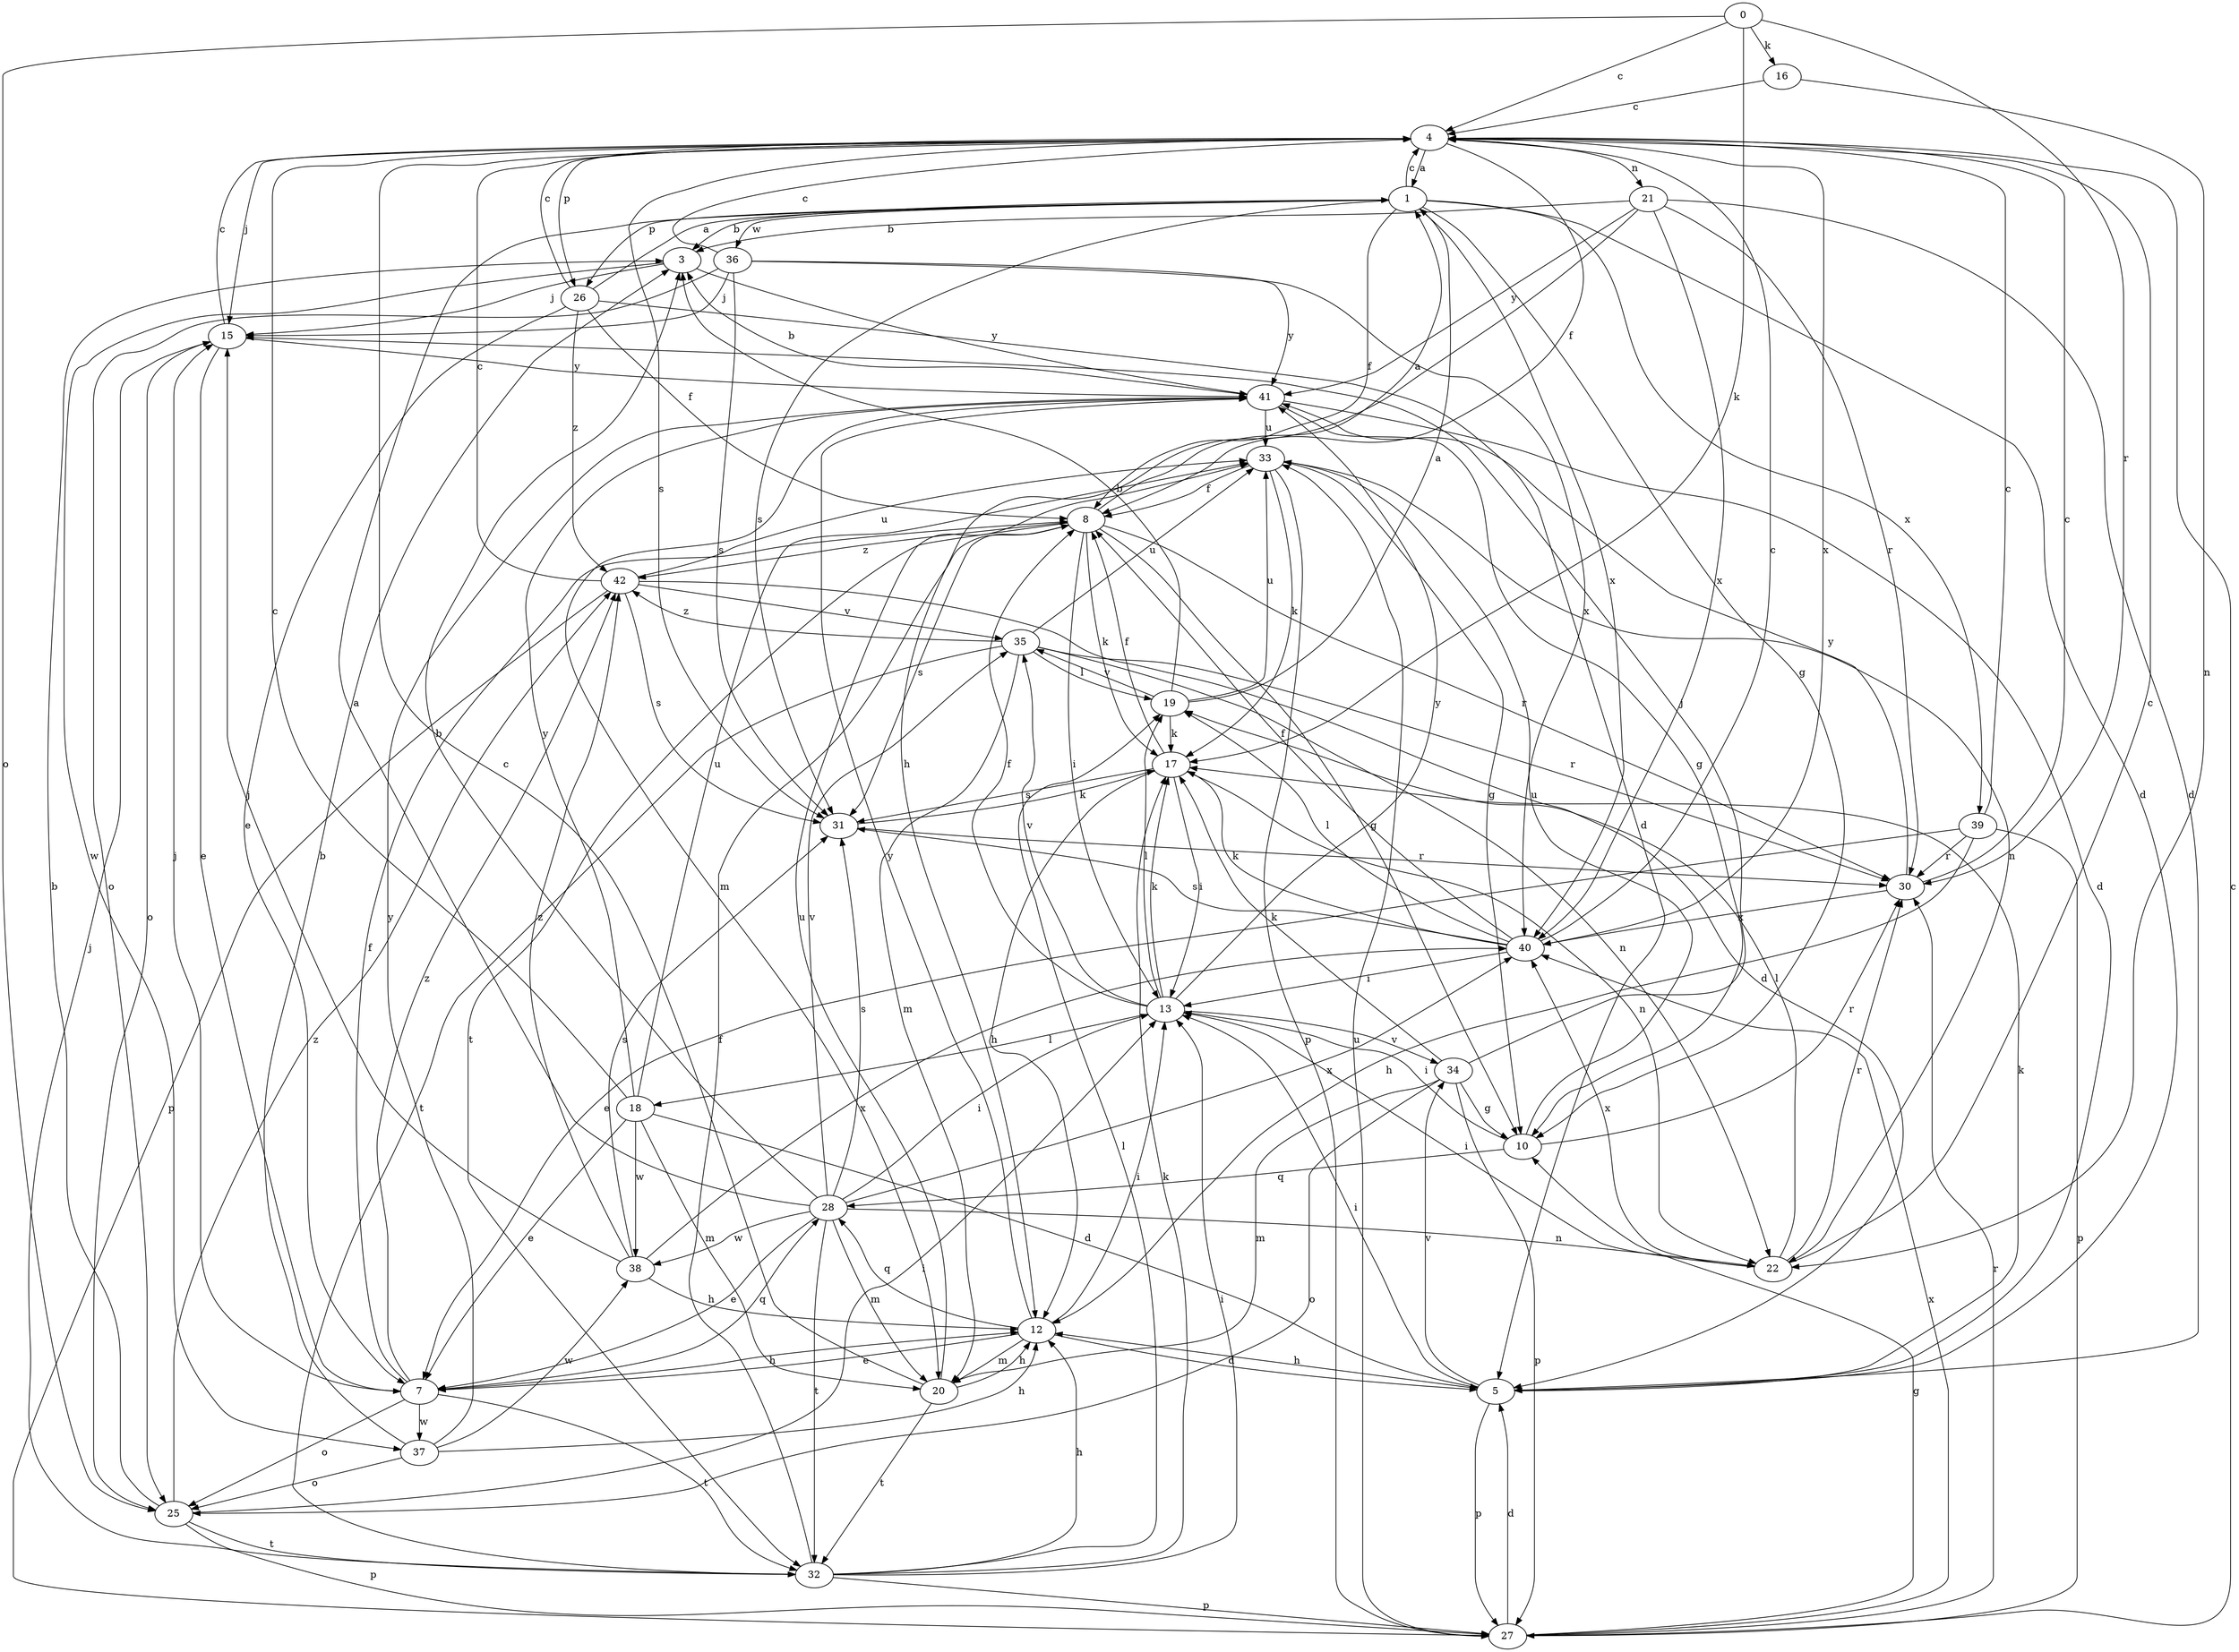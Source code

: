 strict digraph  {
0;
1;
3;
4;
5;
7;
8;
10;
12;
13;
15;
16;
17;
18;
19;
20;
21;
22;
25;
26;
27;
28;
30;
31;
32;
33;
34;
35;
36;
37;
38;
39;
40;
41;
42;
0 -> 4  [label=c];
0 -> 16  [label=k];
0 -> 17  [label=k];
0 -> 25  [label=o];
0 -> 30  [label=r];
1 -> 3  [label=b];
1 -> 4  [label=c];
1 -> 5  [label=d];
1 -> 8  [label=f];
1 -> 10  [label=g];
1 -> 26  [label=p];
1 -> 31  [label=s];
1 -> 36  [label=w];
1 -> 39  [label=x];
1 -> 40  [label=x];
3 -> 15  [label=j];
3 -> 37  [label=w];
3 -> 41  [label=y];
4 -> 1  [label=a];
4 -> 8  [label=f];
4 -> 15  [label=j];
4 -> 21  [label=n];
4 -> 26  [label=p];
4 -> 31  [label=s];
4 -> 40  [label=x];
5 -> 12  [label=h];
5 -> 13  [label=i];
5 -> 17  [label=k];
5 -> 27  [label=p];
5 -> 34  [label=v];
7 -> 8  [label=f];
7 -> 12  [label=h];
7 -> 15  [label=j];
7 -> 25  [label=o];
7 -> 28  [label=q];
7 -> 32  [label=t];
7 -> 37  [label=w];
7 -> 42  [label=z];
8 -> 1  [label=a];
8 -> 10  [label=g];
8 -> 13  [label=i];
8 -> 17  [label=k];
8 -> 30  [label=r];
8 -> 31  [label=s];
8 -> 32  [label=t];
8 -> 42  [label=z];
10 -> 13  [label=i];
10 -> 28  [label=q];
10 -> 30  [label=r];
10 -> 33  [label=u];
12 -> 5  [label=d];
12 -> 7  [label=e];
12 -> 13  [label=i];
12 -> 20  [label=m];
12 -> 28  [label=q];
12 -> 41  [label=y];
13 -> 8  [label=f];
13 -> 17  [label=k];
13 -> 18  [label=l];
13 -> 19  [label=l];
13 -> 34  [label=v];
13 -> 35  [label=v];
13 -> 41  [label=y];
15 -> 4  [label=c];
15 -> 7  [label=e];
15 -> 25  [label=o];
15 -> 41  [label=y];
16 -> 4  [label=c];
16 -> 22  [label=n];
17 -> 8  [label=f];
17 -> 12  [label=h];
17 -> 13  [label=i];
17 -> 22  [label=n];
17 -> 31  [label=s];
18 -> 4  [label=c];
18 -> 5  [label=d];
18 -> 7  [label=e];
18 -> 20  [label=m];
18 -> 33  [label=u];
18 -> 38  [label=w];
18 -> 41  [label=y];
19 -> 1  [label=a];
19 -> 3  [label=b];
19 -> 17  [label=k];
19 -> 33  [label=u];
19 -> 35  [label=v];
20 -> 4  [label=c];
20 -> 12  [label=h];
20 -> 32  [label=t];
20 -> 33  [label=u];
21 -> 3  [label=b];
21 -> 5  [label=d];
21 -> 12  [label=h];
21 -> 30  [label=r];
21 -> 40  [label=x];
21 -> 41  [label=y];
22 -> 4  [label=c];
22 -> 13  [label=i];
22 -> 19  [label=l];
22 -> 30  [label=r];
22 -> 40  [label=x];
25 -> 3  [label=b];
25 -> 13  [label=i];
25 -> 27  [label=p];
25 -> 32  [label=t];
25 -> 42  [label=z];
26 -> 1  [label=a];
26 -> 4  [label=c];
26 -> 5  [label=d];
26 -> 7  [label=e];
26 -> 8  [label=f];
26 -> 42  [label=z];
27 -> 4  [label=c];
27 -> 5  [label=d];
27 -> 10  [label=g];
27 -> 30  [label=r];
27 -> 33  [label=u];
27 -> 40  [label=x];
28 -> 1  [label=a];
28 -> 3  [label=b];
28 -> 7  [label=e];
28 -> 13  [label=i];
28 -> 20  [label=m];
28 -> 22  [label=n];
28 -> 31  [label=s];
28 -> 32  [label=t];
28 -> 35  [label=v];
28 -> 38  [label=w];
28 -> 40  [label=x];
30 -> 4  [label=c];
30 -> 40  [label=x];
30 -> 41  [label=y];
31 -> 17  [label=k];
31 -> 30  [label=r];
32 -> 8  [label=f];
32 -> 12  [label=h];
32 -> 13  [label=i];
32 -> 15  [label=j];
32 -> 17  [label=k];
32 -> 19  [label=l];
32 -> 27  [label=p];
33 -> 8  [label=f];
33 -> 10  [label=g];
33 -> 17  [label=k];
33 -> 22  [label=n];
33 -> 27  [label=p];
34 -> 10  [label=g];
34 -> 15  [label=j];
34 -> 17  [label=k];
34 -> 20  [label=m];
34 -> 25  [label=o];
34 -> 27  [label=p];
35 -> 19  [label=l];
35 -> 20  [label=m];
35 -> 22  [label=n];
35 -> 30  [label=r];
35 -> 32  [label=t];
35 -> 33  [label=u];
35 -> 42  [label=z];
36 -> 4  [label=c];
36 -> 15  [label=j];
36 -> 25  [label=o];
36 -> 31  [label=s];
36 -> 40  [label=x];
36 -> 41  [label=y];
37 -> 3  [label=b];
37 -> 12  [label=h];
37 -> 25  [label=o];
37 -> 38  [label=w];
37 -> 41  [label=y];
38 -> 12  [label=h];
38 -> 15  [label=j];
38 -> 31  [label=s];
38 -> 40  [label=x];
38 -> 42  [label=z];
39 -> 4  [label=c];
39 -> 7  [label=e];
39 -> 12  [label=h];
39 -> 27  [label=p];
39 -> 30  [label=r];
40 -> 4  [label=c];
40 -> 8  [label=f];
40 -> 13  [label=i];
40 -> 17  [label=k];
40 -> 19  [label=l];
40 -> 31  [label=s];
41 -> 3  [label=b];
41 -> 5  [label=d];
41 -> 10  [label=g];
41 -> 20  [label=m];
41 -> 33  [label=u];
42 -> 4  [label=c];
42 -> 5  [label=d];
42 -> 27  [label=p];
42 -> 31  [label=s];
42 -> 33  [label=u];
42 -> 35  [label=v];
}
